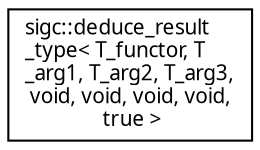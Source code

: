 digraph "Graphical Class Hierarchy"
{
  edge [fontname="Sans",fontsize="10",labelfontname="Sans",labelfontsize="10"];
  node [fontname="Sans",fontsize="10",shape=record];
  rankdir="LR";
  Node1 [label="sigc::deduce_result\l_type\< T_functor, T\l_arg1, T_arg2, T_arg3,\l void, void, void, void,\l true \>",height=0.2,width=0.4,color="black", fillcolor="white", style="filled",URL="$structsigc_1_1deduce__result__type_3_01T__functor_00_01T__arg1_00_01T__arg2_00_01T__arg3_00_01vo258d7260cbbb4e192063ff2984a0677a.html",tooltip="Deduce the return type of a functor."];
}
